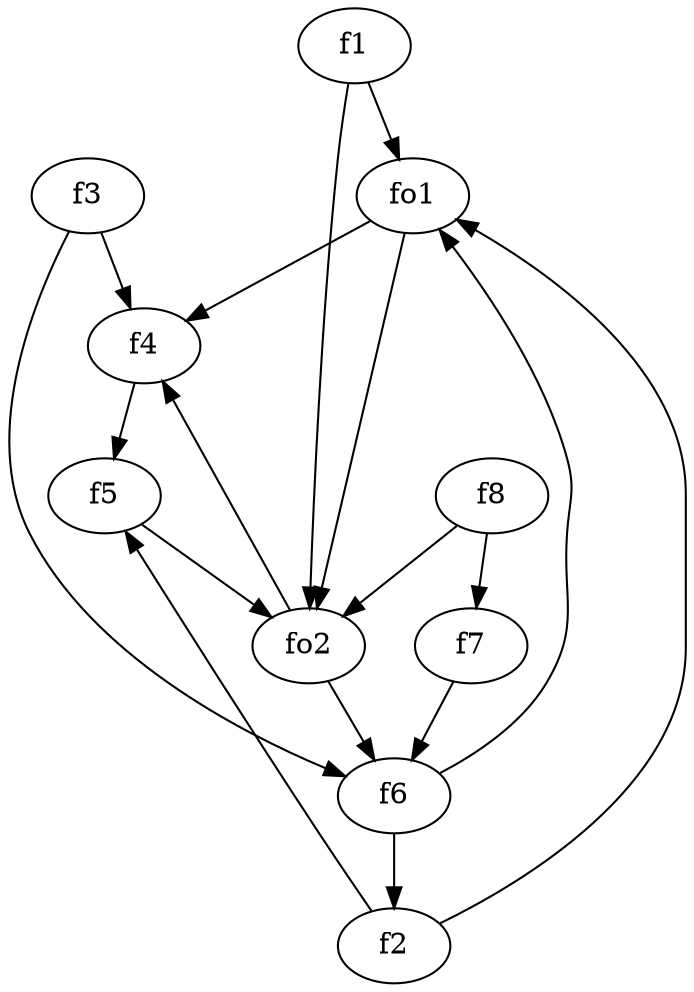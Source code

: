 strict digraph  {
f1;
f2;
f3;
f4;
f5;
f6;
f7;
f8;
fo1;
fo2;
f1 -> fo2  [weight=2];
f1 -> fo1  [weight=2];
f2 -> fo1  [weight=2];
f2 -> f5  [weight=2];
f3 -> f4  [weight=2];
f3 -> f6  [weight=2];
f4 -> f5  [weight=2];
f5 -> fo2  [weight=2];
f6 -> f2  [weight=2];
f6 -> fo1  [weight=2];
f7 -> f6  [weight=2];
f8 -> fo2  [weight=2];
f8 -> f7  [weight=2];
fo1 -> fo2  [weight=2];
fo1 -> f4  [weight=2];
fo2 -> f4  [weight=2];
fo2 -> f6  [weight=2];
}
